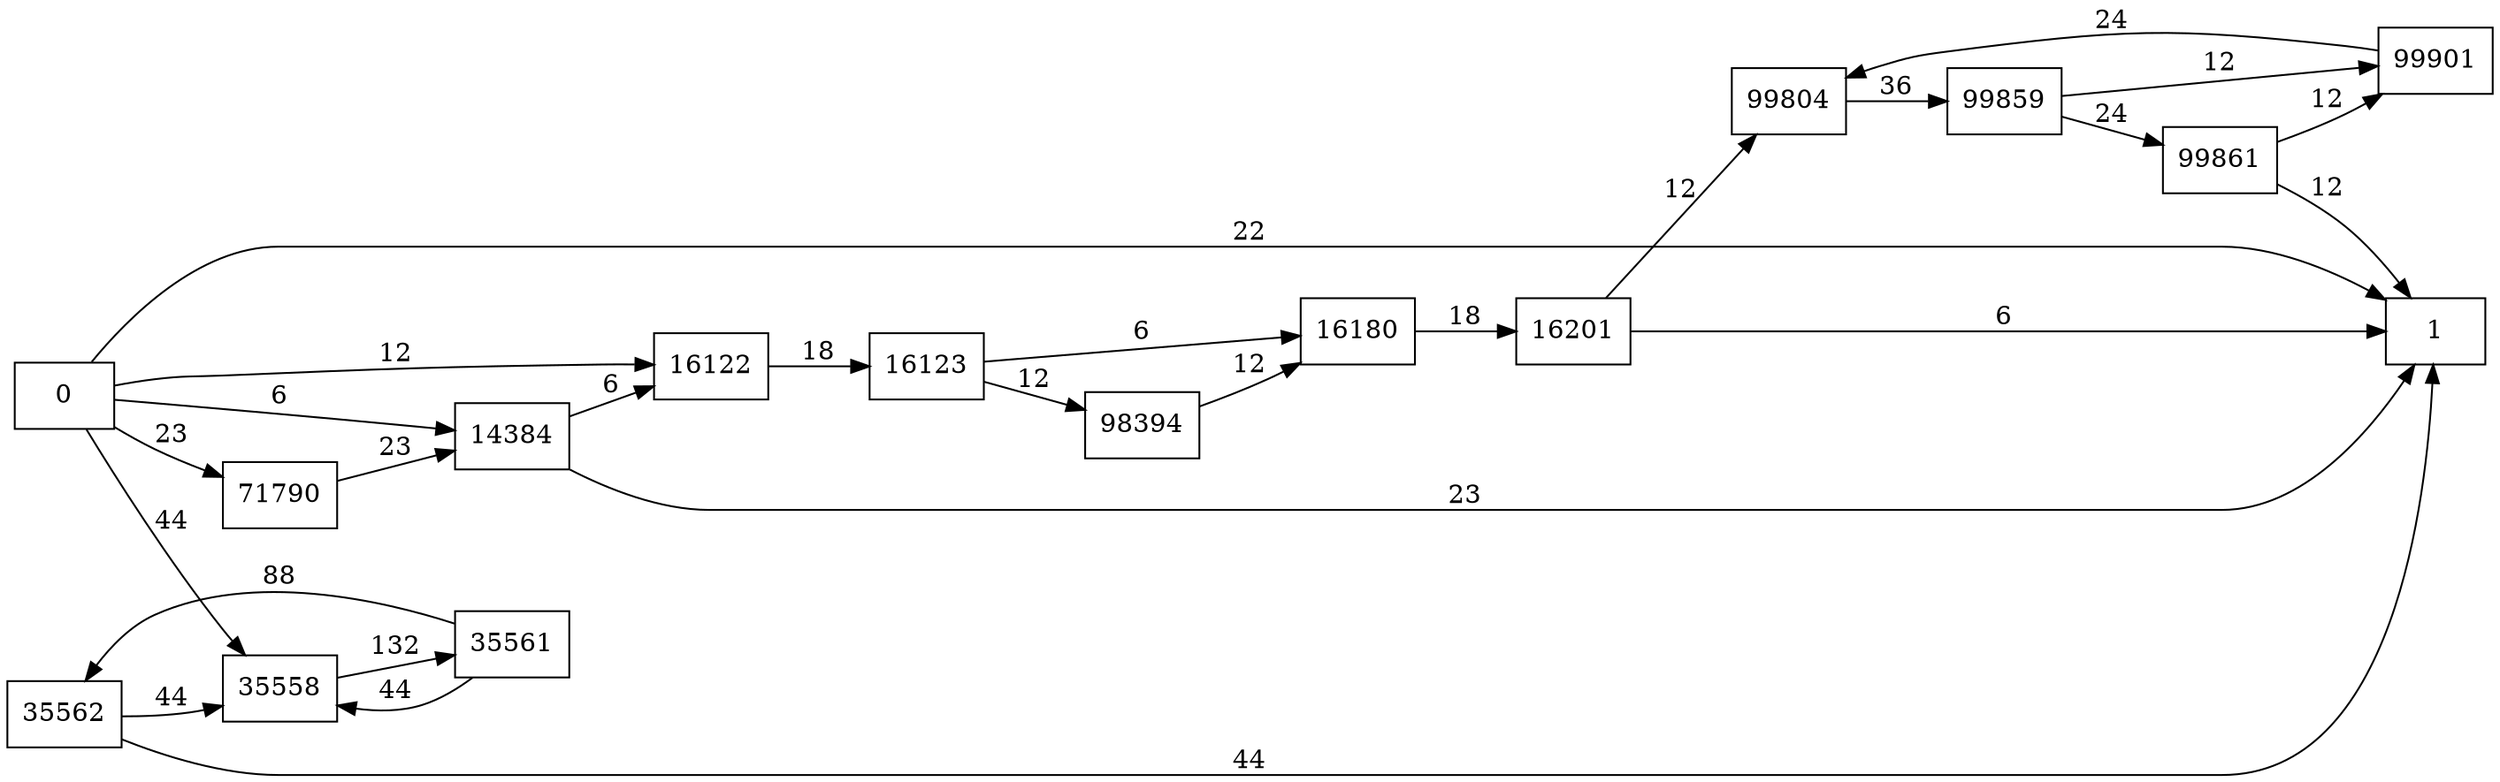 digraph {
	graph [rankdir=LR]
	node [shape=rectangle]
	14384 -> 16122 [label=6]
	14384 -> 1 [label=23]
	16122 -> 16123 [label=18]
	16123 -> 16180 [label=6]
	16123 -> 98394 [label=12]
	16180 -> 16201 [label=18]
	16201 -> 1 [label=6]
	16201 -> 99804 [label=12]
	35558 -> 35561 [label=132]
	35561 -> 35562 [label=88]
	35561 -> 35558 [label=44]
	35562 -> 35558 [label=44]
	35562 -> 1 [label=44]
	71790 -> 14384 [label=23]
	98394 -> 16180 [label=12]
	99804 -> 99859 [label=36]
	99859 -> 99861 [label=24]
	99859 -> 99901 [label=12]
	99861 -> 99901 [label=12]
	99861 -> 1 [label=12]
	99901 -> 99804 [label=24]
	0 -> 14384 [label=6]
	0 -> 35558 [label=44]
	0 -> 71790 [label=23]
	0 -> 16122 [label=12]
	0 -> 1 [label=22]
}
